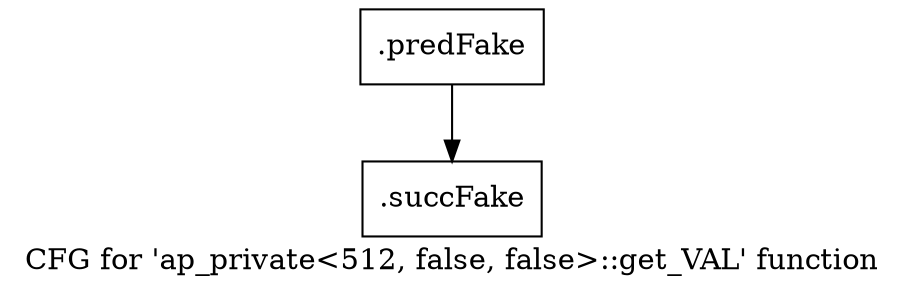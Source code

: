 digraph "CFG for 'ap_private\<512, false, false\>::get_VAL' function" {
	label="CFG for 'ap_private\<512, false, false\>::get_VAL' function";

	Node0x50aa890 [shape=record,filename="",linenumber="",label="{.predFake}"];
	Node0x50aa890 -> Node0x605df50[ callList="" memoryops="" filename="/mnt/xilinx/Vitis_HLS/2021.2/include/etc/ap_private.h" execusionnum="0"];
	Node0x605df50 [shape=record,filename="/mnt/xilinx/Vitis_HLS/2021.2/include/etc/ap_private.h",linenumber="3292",label="{.succFake}"];
}
